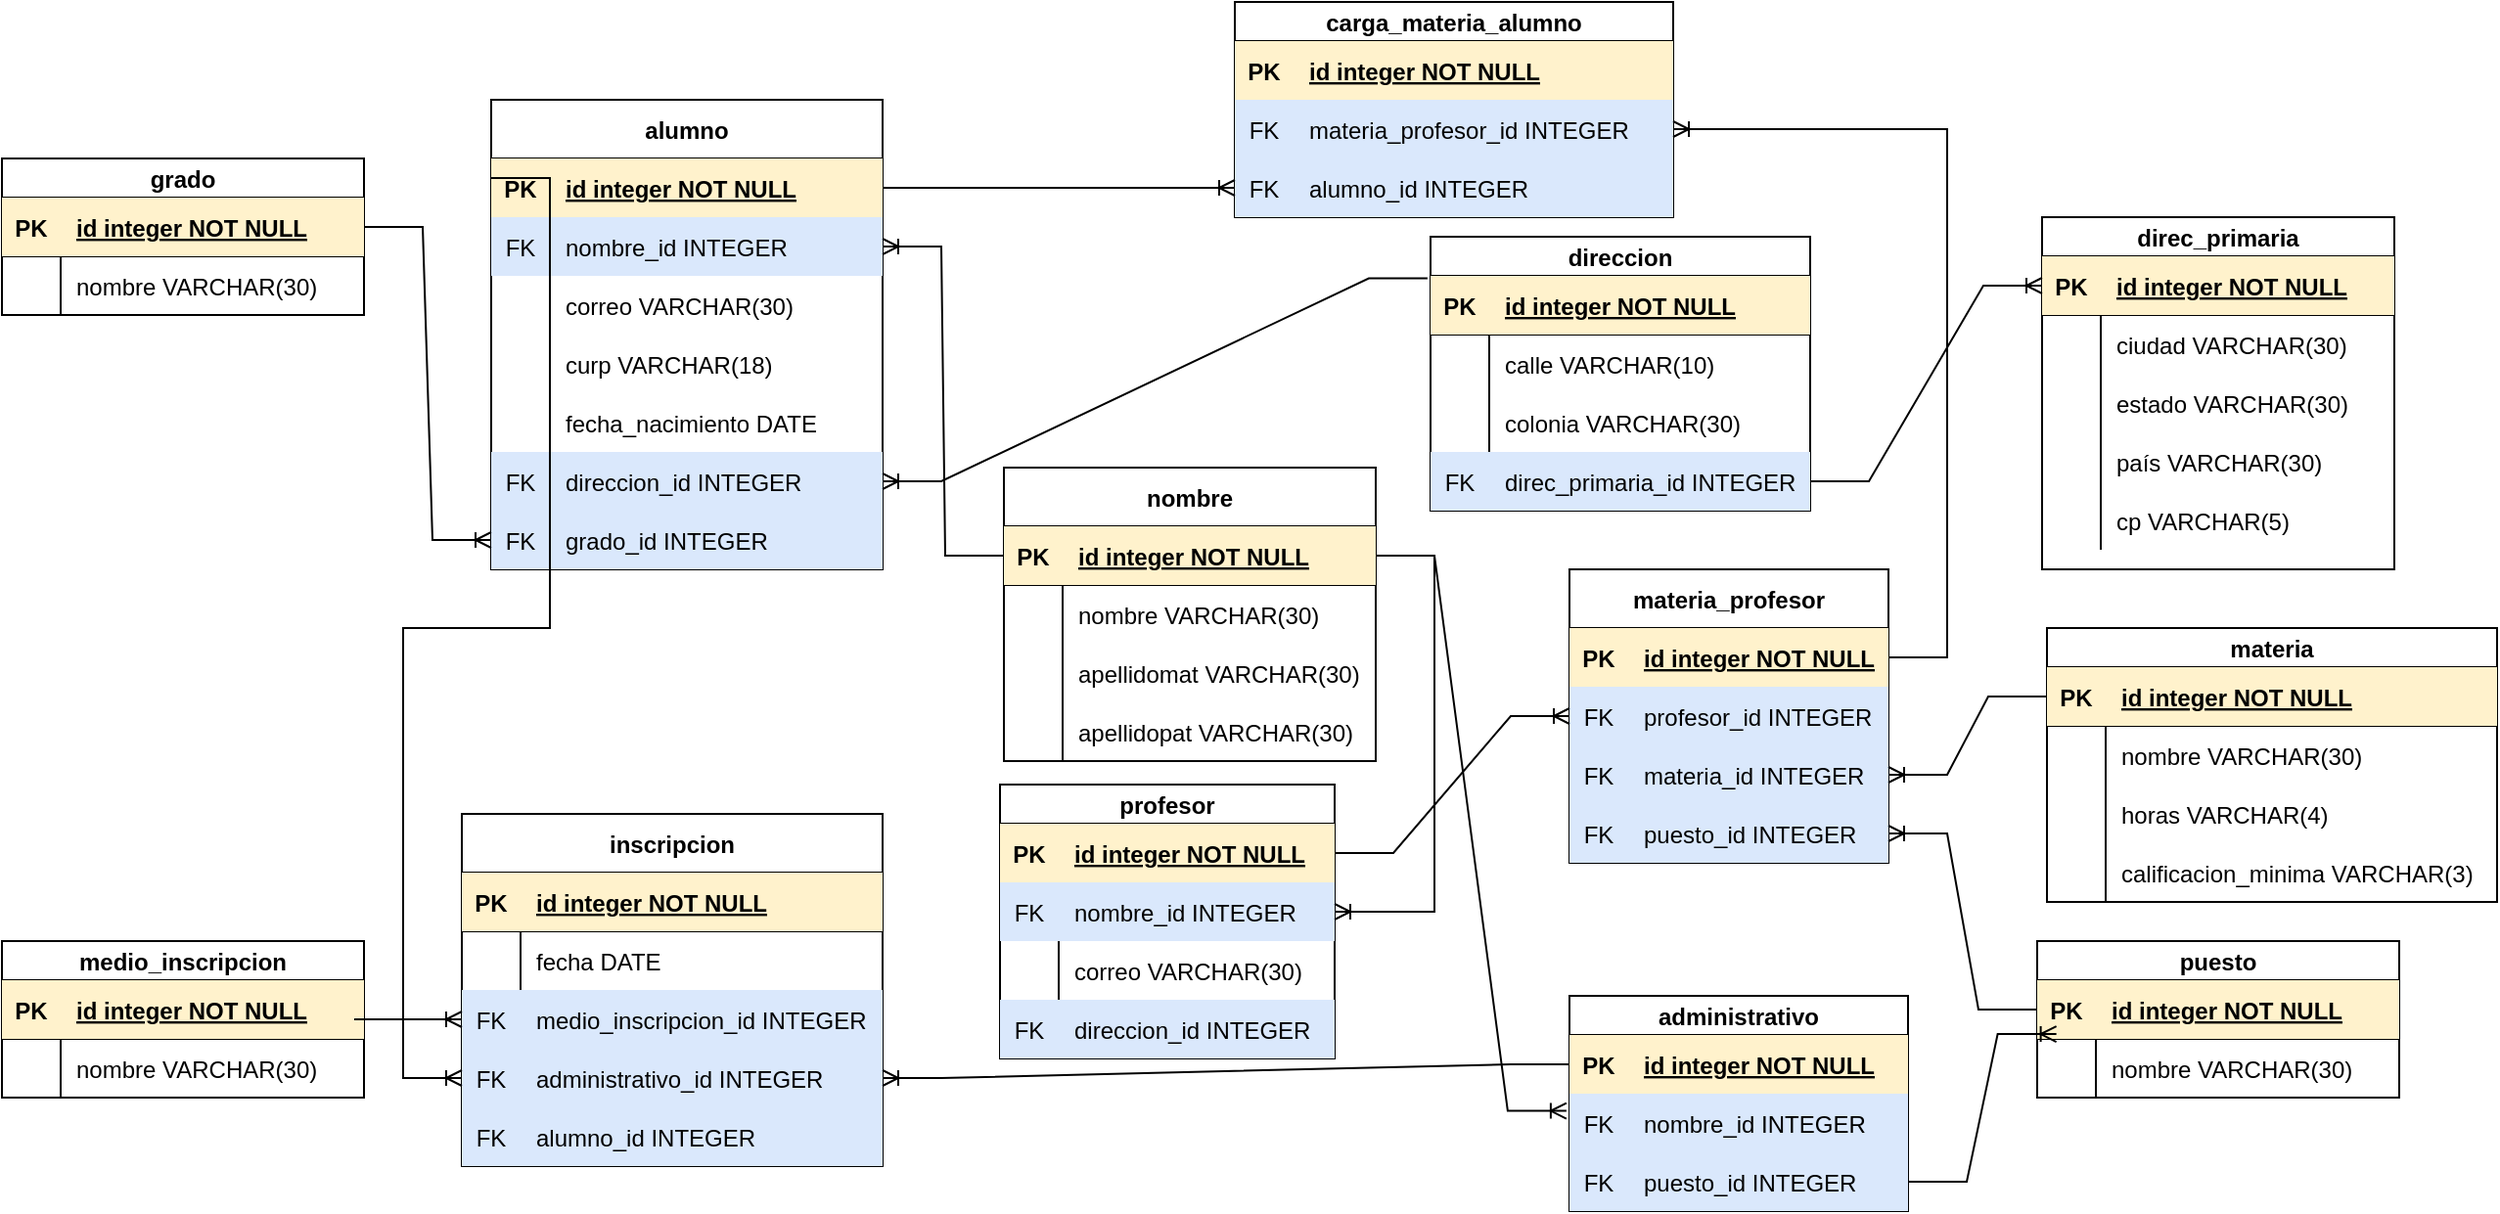 <mxfile version="17.1.2" type="github">
  <diagram id="BBbioHSn-K8wQlZzFQ5N" name="Page-1">
    <mxGraphModel dx="1210" dy="607" grid="1" gridSize="10" guides="1" tooltips="1" connect="1" arrows="1" fold="1" page="1" pageScale="1" pageWidth="827" pageHeight="1169" math="0" shadow="0">
      <root>
        <mxCell id="0" />
        <mxCell id="1" parent="0" />
        <mxCell id="ch9SoC5acvplEqB_t5z1-66" value="inscripcion" style="shape=table;startSize=30;container=1;collapsible=1;childLayout=tableLayout;fixedRows=1;rowLines=0;fontStyle=1;align=center;resizeLast=1;" parent="1" vertex="1">
          <mxGeometry x="295" y="425" width="215" height="180" as="geometry" />
        </mxCell>
        <mxCell id="ch9SoC5acvplEqB_t5z1-67" value="" style="shape=partialRectangle;collapsible=0;dropTarget=0;pointerEvents=0;fillColor=none;top=0;left=0;bottom=1;right=0;points=[[0,0.5],[1,0.5]];portConstraint=eastwest;" parent="ch9SoC5acvplEqB_t5z1-66" vertex="1">
          <mxGeometry y="30" width="215" height="30" as="geometry" />
        </mxCell>
        <mxCell id="ch9SoC5acvplEqB_t5z1-68" value="PK" style="shape=partialRectangle;connectable=0;fillColor=#fff2cc;top=0;left=0;bottom=0;right=0;fontStyle=1;overflow=hidden;strokeColor=#d6b656;" parent="ch9SoC5acvplEqB_t5z1-67" vertex="1">
          <mxGeometry width="30" height="30" as="geometry">
            <mxRectangle width="30" height="30" as="alternateBounds" />
          </mxGeometry>
        </mxCell>
        <mxCell id="ch9SoC5acvplEqB_t5z1-69" value="id integer NOT NULL" style="shape=partialRectangle;connectable=0;fillColor=#fff2cc;top=0;left=0;bottom=0;right=0;align=left;spacingLeft=6;fontStyle=5;overflow=hidden;strokeColor=#d6b656;" parent="ch9SoC5acvplEqB_t5z1-67" vertex="1">
          <mxGeometry x="30" width="185" height="30" as="geometry">
            <mxRectangle width="185" height="30" as="alternateBounds" />
          </mxGeometry>
        </mxCell>
        <mxCell id="ch9SoC5acvplEqB_t5z1-70" value="" style="shape=partialRectangle;collapsible=0;dropTarget=0;pointerEvents=0;fillColor=none;top=0;left=0;bottom=0;right=0;points=[[0,0.5],[1,0.5]];portConstraint=eastwest;" parent="ch9SoC5acvplEqB_t5z1-66" vertex="1">
          <mxGeometry y="60" width="215" height="30" as="geometry" />
        </mxCell>
        <mxCell id="ch9SoC5acvplEqB_t5z1-71" value="" style="shape=partialRectangle;connectable=0;fillColor=none;top=0;left=0;bottom=0;right=0;editable=1;overflow=hidden;" parent="ch9SoC5acvplEqB_t5z1-70" vertex="1">
          <mxGeometry width="30" height="30" as="geometry">
            <mxRectangle width="30" height="30" as="alternateBounds" />
          </mxGeometry>
        </mxCell>
        <mxCell id="ch9SoC5acvplEqB_t5z1-72" value="fecha DATE" style="shape=partialRectangle;connectable=0;fillColor=none;top=0;left=0;bottom=0;right=0;align=left;spacingLeft=6;overflow=hidden;" parent="ch9SoC5acvplEqB_t5z1-70" vertex="1">
          <mxGeometry x="30" width="185" height="30" as="geometry">
            <mxRectangle width="185" height="30" as="alternateBounds" />
          </mxGeometry>
        </mxCell>
        <mxCell id="ch9SoC5acvplEqB_t5z1-76" value="" style="shape=partialRectangle;collapsible=0;dropTarget=0;pointerEvents=0;fillColor=#dae8fc;top=0;left=0;bottom=0;right=0;points=[[0,0.5],[1,0.5]];portConstraint=eastwest;strokeColor=#6c8ebf;" parent="ch9SoC5acvplEqB_t5z1-66" vertex="1">
          <mxGeometry y="90" width="215" height="30" as="geometry" />
        </mxCell>
        <mxCell id="ch9SoC5acvplEqB_t5z1-77" value="FK" style="shape=partialRectangle;connectable=0;fillColor=none;top=0;left=0;bottom=0;right=0;editable=1;overflow=hidden;" parent="ch9SoC5acvplEqB_t5z1-76" vertex="1">
          <mxGeometry width="30" height="30" as="geometry">
            <mxRectangle width="30" height="30" as="alternateBounds" />
          </mxGeometry>
        </mxCell>
        <mxCell id="ch9SoC5acvplEqB_t5z1-78" value="medio_inscripcion_id INTEGER" style="shape=partialRectangle;connectable=0;fillColor=none;top=0;left=0;bottom=0;right=0;align=left;spacingLeft=6;overflow=hidden;" parent="ch9SoC5acvplEqB_t5z1-76" vertex="1">
          <mxGeometry x="30" width="185" height="30" as="geometry">
            <mxRectangle width="185" height="30" as="alternateBounds" />
          </mxGeometry>
        </mxCell>
        <mxCell id="22qh7baZ6_SIouk6l_Vn-114" value="" style="shape=partialRectangle;collapsible=0;dropTarget=0;pointerEvents=0;fillColor=#dae8fc;top=0;left=0;bottom=0;right=0;points=[[0,0.5],[1,0.5]];portConstraint=eastwest;strokeColor=#6c8ebf;" parent="ch9SoC5acvplEqB_t5z1-66" vertex="1">
          <mxGeometry y="120" width="215" height="30" as="geometry" />
        </mxCell>
        <mxCell id="22qh7baZ6_SIouk6l_Vn-115" value="FK" style="shape=partialRectangle;connectable=0;fillColor=none;top=0;left=0;bottom=0;right=0;editable=1;overflow=hidden;" parent="22qh7baZ6_SIouk6l_Vn-114" vertex="1">
          <mxGeometry width="30" height="30" as="geometry">
            <mxRectangle width="30" height="30" as="alternateBounds" />
          </mxGeometry>
        </mxCell>
        <mxCell id="22qh7baZ6_SIouk6l_Vn-116" value="administrativo_id INTEGER" style="shape=partialRectangle;connectable=0;fillColor=none;top=0;left=0;bottom=0;right=0;align=left;spacingLeft=6;overflow=hidden;" parent="22qh7baZ6_SIouk6l_Vn-114" vertex="1">
          <mxGeometry x="30" width="185" height="30" as="geometry">
            <mxRectangle width="185" height="30" as="alternateBounds" />
          </mxGeometry>
        </mxCell>
        <mxCell id="22qh7baZ6_SIouk6l_Vn-151" value="" style="shape=partialRectangle;collapsible=0;dropTarget=0;pointerEvents=0;fillColor=none;top=0;left=0;bottom=0;right=0;points=[[0,0.5],[1,0.5]];portConstraint=eastwest;" parent="ch9SoC5acvplEqB_t5z1-66" vertex="1">
          <mxGeometry y="150" width="215" height="30" as="geometry" />
        </mxCell>
        <mxCell id="22qh7baZ6_SIouk6l_Vn-152" value="FK" style="shape=partialRectangle;connectable=0;fillColor=#dae8fc;top=0;left=0;bottom=0;right=0;fontStyle=0;overflow=hidden;strokeColor=#6c8ebf;" parent="22qh7baZ6_SIouk6l_Vn-151" vertex="1">
          <mxGeometry width="30" height="30" as="geometry">
            <mxRectangle width="30" height="30" as="alternateBounds" />
          </mxGeometry>
        </mxCell>
        <mxCell id="22qh7baZ6_SIouk6l_Vn-153" value="alumno_id INTEGER" style="shape=partialRectangle;connectable=0;fillColor=#dae8fc;top=0;left=0;bottom=0;right=0;align=left;spacingLeft=6;fontStyle=0;overflow=hidden;strokeColor=#6c8ebf;" parent="22qh7baZ6_SIouk6l_Vn-151" vertex="1">
          <mxGeometry x="30" width="185" height="30" as="geometry">
            <mxRectangle width="185" height="30" as="alternateBounds" />
          </mxGeometry>
        </mxCell>
        <mxCell id="ch9SoC5acvplEqB_t5z1-95" value="alumno" style="shape=table;startSize=30;container=1;collapsible=1;childLayout=tableLayout;fixedRows=1;rowLines=0;fontStyle=1;align=center;resizeLast=1;" parent="1" vertex="1">
          <mxGeometry x="310" y="60" width="200" height="240" as="geometry" />
        </mxCell>
        <mxCell id="ch9SoC5acvplEqB_t5z1-96" value="" style="shape=partialRectangle;collapsible=0;dropTarget=0;pointerEvents=0;fillColor=none;top=0;left=0;bottom=1;right=0;points=[[0,0.5],[1,0.5]];portConstraint=eastwest;" parent="ch9SoC5acvplEqB_t5z1-95" vertex="1">
          <mxGeometry y="30" width="200" height="30" as="geometry" />
        </mxCell>
        <mxCell id="ch9SoC5acvplEqB_t5z1-97" value="PK" style="shape=partialRectangle;connectable=0;fillColor=#fff2cc;top=0;left=0;bottom=0;right=0;fontStyle=1;overflow=hidden;strokeColor=#d6b656;" parent="ch9SoC5acvplEqB_t5z1-96" vertex="1">
          <mxGeometry width="30" height="30" as="geometry">
            <mxRectangle width="30" height="30" as="alternateBounds" />
          </mxGeometry>
        </mxCell>
        <mxCell id="ch9SoC5acvplEqB_t5z1-98" value="id integer NOT NULL" style="shape=partialRectangle;connectable=0;fillColor=#fff2cc;top=0;left=0;bottom=0;right=0;align=left;spacingLeft=6;fontStyle=5;overflow=hidden;strokeColor=#d6b656;" parent="ch9SoC5acvplEqB_t5z1-96" vertex="1">
          <mxGeometry x="30" width="170" height="30" as="geometry">
            <mxRectangle width="170" height="30" as="alternateBounds" />
          </mxGeometry>
        </mxCell>
        <mxCell id="22qh7baZ6_SIouk6l_Vn-188" value="" style="shape=tableRow;horizontal=0;startSize=0;swimlaneHead=0;swimlaneBody=0;fillColor=#dae8fc;collapsible=0;dropTarget=0;points=[[0,0.5],[1,0.5]];portConstraint=eastwest;top=0;left=0;right=0;bottom=0;strokeColor=#6c8ebf;" parent="ch9SoC5acvplEqB_t5z1-95" vertex="1">
          <mxGeometry y="60" width="200" height="30" as="geometry" />
        </mxCell>
        <mxCell id="22qh7baZ6_SIouk6l_Vn-189" value="FK" style="shape=partialRectangle;connectable=0;fillColor=none;top=0;left=0;bottom=0;right=0;fontStyle=0;overflow=hidden;" parent="22qh7baZ6_SIouk6l_Vn-188" vertex="1">
          <mxGeometry width="30" height="30" as="geometry">
            <mxRectangle width="30" height="30" as="alternateBounds" />
          </mxGeometry>
        </mxCell>
        <mxCell id="22qh7baZ6_SIouk6l_Vn-190" value="nombre_id INTEGER" style="shape=partialRectangle;connectable=0;fillColor=none;top=0;left=0;bottom=0;right=0;align=left;spacingLeft=6;fontStyle=0;overflow=hidden;" parent="22qh7baZ6_SIouk6l_Vn-188" vertex="1">
          <mxGeometry x="30" width="170" height="30" as="geometry">
            <mxRectangle width="170" height="30" as="alternateBounds" />
          </mxGeometry>
        </mxCell>
        <mxCell id="ch9SoC5acvplEqB_t5z1-102" value="" style="shape=partialRectangle;collapsible=0;dropTarget=0;pointerEvents=0;fillColor=none;top=0;left=0;bottom=0;right=0;points=[[0,0.5],[1,0.5]];portConstraint=eastwest;" parent="ch9SoC5acvplEqB_t5z1-95" vertex="1">
          <mxGeometry y="90" width="200" height="30" as="geometry" />
        </mxCell>
        <mxCell id="ch9SoC5acvplEqB_t5z1-103" value="" style="shape=partialRectangle;connectable=0;fillColor=none;top=0;left=0;bottom=0;right=0;editable=1;overflow=hidden;" parent="ch9SoC5acvplEqB_t5z1-102" vertex="1">
          <mxGeometry width="30" height="30" as="geometry">
            <mxRectangle width="30" height="30" as="alternateBounds" />
          </mxGeometry>
        </mxCell>
        <mxCell id="ch9SoC5acvplEqB_t5z1-104" value="correo VARCHAR(30)" style="shape=partialRectangle;connectable=0;fillColor=none;top=0;left=0;bottom=0;right=0;align=left;spacingLeft=6;overflow=hidden;" parent="ch9SoC5acvplEqB_t5z1-102" vertex="1">
          <mxGeometry x="30" width="170" height="30" as="geometry">
            <mxRectangle width="170" height="30" as="alternateBounds" />
          </mxGeometry>
        </mxCell>
        <mxCell id="22qh7baZ6_SIouk6l_Vn-104" value="" style="shape=partialRectangle;collapsible=0;dropTarget=0;pointerEvents=0;fillColor=none;top=0;left=0;bottom=0;right=0;points=[[0,0.5],[1,0.5]];portConstraint=eastwest;" parent="ch9SoC5acvplEqB_t5z1-95" vertex="1">
          <mxGeometry y="120" width="200" height="30" as="geometry" />
        </mxCell>
        <mxCell id="22qh7baZ6_SIouk6l_Vn-105" value="" style="shape=partialRectangle;connectable=0;fillColor=none;top=0;left=0;bottom=0;right=0;editable=1;overflow=hidden;" parent="22qh7baZ6_SIouk6l_Vn-104" vertex="1">
          <mxGeometry width="30" height="30" as="geometry">
            <mxRectangle width="30" height="30" as="alternateBounds" />
          </mxGeometry>
        </mxCell>
        <mxCell id="22qh7baZ6_SIouk6l_Vn-106" value="curp VARCHAR(18)" style="shape=partialRectangle;connectable=0;fillColor=none;top=0;left=0;bottom=0;right=0;align=left;spacingLeft=6;overflow=hidden;" parent="22qh7baZ6_SIouk6l_Vn-104" vertex="1">
          <mxGeometry x="30" width="170" height="30" as="geometry">
            <mxRectangle width="170" height="30" as="alternateBounds" />
          </mxGeometry>
        </mxCell>
        <mxCell id="cM7b1nTisW-8dOXO1ejX-5" value="" style="shape=tableRow;horizontal=0;startSize=0;swimlaneHead=0;swimlaneBody=0;fillColor=none;collapsible=0;dropTarget=0;points=[[0,0.5],[1,0.5]];portConstraint=eastwest;top=0;left=0;right=0;bottom=0;" parent="ch9SoC5acvplEqB_t5z1-95" vertex="1">
          <mxGeometry y="150" width="200" height="30" as="geometry" />
        </mxCell>
        <mxCell id="cM7b1nTisW-8dOXO1ejX-6" value="" style="shape=partialRectangle;connectable=0;fillColor=none;top=0;left=0;bottom=0;right=0;editable=1;overflow=hidden;" parent="cM7b1nTisW-8dOXO1ejX-5" vertex="1">
          <mxGeometry width="30" height="30" as="geometry">
            <mxRectangle width="30" height="30" as="alternateBounds" />
          </mxGeometry>
        </mxCell>
        <mxCell id="cM7b1nTisW-8dOXO1ejX-7" value="fecha_nacimiento DATE" style="shape=partialRectangle;connectable=0;fillColor=none;top=0;left=0;bottom=0;right=0;align=left;spacingLeft=6;overflow=hidden;" parent="cM7b1nTisW-8dOXO1ejX-5" vertex="1">
          <mxGeometry x="30" width="170" height="30" as="geometry">
            <mxRectangle width="170" height="30" as="alternateBounds" />
          </mxGeometry>
        </mxCell>
        <mxCell id="p9rKBoHyw0qJGMiHa53p-1" value="" style="shape=tableRow;horizontal=0;startSize=0;swimlaneHead=0;swimlaneBody=0;fillColor=#dae8fc;collapsible=0;dropTarget=0;points=[[0,0.5],[1,0.5]];portConstraint=eastwest;top=0;left=0;right=0;bottom=0;strokeColor=#6c8ebf;" parent="ch9SoC5acvplEqB_t5z1-95" vertex="1">
          <mxGeometry y="180" width="200" height="30" as="geometry" />
        </mxCell>
        <mxCell id="p9rKBoHyw0qJGMiHa53p-2" value="FK" style="shape=partialRectangle;connectable=0;fillColor=none;top=0;left=0;bottom=0;right=0;fontStyle=0;overflow=hidden;" parent="p9rKBoHyw0qJGMiHa53p-1" vertex="1">
          <mxGeometry width="30" height="30" as="geometry">
            <mxRectangle width="30" height="30" as="alternateBounds" />
          </mxGeometry>
        </mxCell>
        <mxCell id="p9rKBoHyw0qJGMiHa53p-3" value="direccion_id INTEGER" style="shape=partialRectangle;connectable=0;fillColor=none;top=0;left=0;bottom=0;right=0;align=left;spacingLeft=6;fontStyle=0;overflow=hidden;" parent="p9rKBoHyw0qJGMiHa53p-1" vertex="1">
          <mxGeometry x="30" width="170" height="30" as="geometry">
            <mxRectangle width="170" height="30" as="alternateBounds" />
          </mxGeometry>
        </mxCell>
        <mxCell id="p9rKBoHyw0qJGMiHa53p-8" value="" style="shape=tableRow;horizontal=0;startSize=0;swimlaneHead=0;swimlaneBody=0;fillColor=#dae8fc;collapsible=0;dropTarget=0;points=[[0,0.5],[1,0.5]];portConstraint=eastwest;top=0;left=0;right=0;bottom=0;strokeColor=#6c8ebf;" parent="ch9SoC5acvplEqB_t5z1-95" vertex="1">
          <mxGeometry y="210" width="200" height="30" as="geometry" />
        </mxCell>
        <mxCell id="p9rKBoHyw0qJGMiHa53p-9" value="FK" style="shape=partialRectangle;connectable=0;fillColor=none;top=0;left=0;bottom=0;right=0;fontStyle=0;overflow=hidden;" parent="p9rKBoHyw0qJGMiHa53p-8" vertex="1">
          <mxGeometry width="30" height="30" as="geometry">
            <mxRectangle width="30" height="30" as="alternateBounds" />
          </mxGeometry>
        </mxCell>
        <mxCell id="p9rKBoHyw0qJGMiHa53p-10" value="grado_id INTEGER" style="shape=partialRectangle;connectable=0;fillColor=none;top=0;left=0;bottom=0;right=0;align=left;spacingLeft=6;fontStyle=0;overflow=hidden;" parent="p9rKBoHyw0qJGMiHa53p-8" vertex="1">
          <mxGeometry x="30" width="170" height="30" as="geometry">
            <mxRectangle width="170" height="30" as="alternateBounds" />
          </mxGeometry>
        </mxCell>
        <mxCell id="22qh7baZ6_SIouk6l_Vn-2" value="direccion" style="shape=table;startSize=20;container=1;collapsible=1;childLayout=tableLayout;fixedRows=1;rowLines=0;fontStyle=1;align=center;resizeLast=1;" parent="1" vertex="1">
          <mxGeometry x="790" y="130" width="194" height="140" as="geometry" />
        </mxCell>
        <mxCell id="22qh7baZ6_SIouk6l_Vn-3" value="" style="shape=partialRectangle;collapsible=0;dropTarget=0;pointerEvents=0;fillColor=none;top=0;left=0;bottom=1;right=0;points=[[0,0.5],[1,0.5]];portConstraint=eastwest;" parent="22qh7baZ6_SIouk6l_Vn-2" vertex="1">
          <mxGeometry y="20" width="194" height="30" as="geometry" />
        </mxCell>
        <mxCell id="22qh7baZ6_SIouk6l_Vn-4" value="PK" style="shape=partialRectangle;connectable=0;fillColor=#fff2cc;top=0;left=0;bottom=0;right=0;fontStyle=1;overflow=hidden;strokeColor=#d6b656;" parent="22qh7baZ6_SIouk6l_Vn-3" vertex="1">
          <mxGeometry width="30" height="30" as="geometry">
            <mxRectangle width="30" height="30" as="alternateBounds" />
          </mxGeometry>
        </mxCell>
        <mxCell id="22qh7baZ6_SIouk6l_Vn-5" value="id integer NOT NULL" style="shape=partialRectangle;connectable=0;fillColor=#fff2cc;top=0;left=0;bottom=0;right=0;align=left;spacingLeft=6;fontStyle=5;overflow=hidden;strokeColor=#d6b656;" parent="22qh7baZ6_SIouk6l_Vn-3" vertex="1">
          <mxGeometry x="30" width="164" height="30" as="geometry">
            <mxRectangle width="164" height="30" as="alternateBounds" />
          </mxGeometry>
        </mxCell>
        <mxCell id="22qh7baZ6_SIouk6l_Vn-6" value="" style="shape=partialRectangle;collapsible=0;dropTarget=0;pointerEvents=0;fillColor=none;top=0;left=0;bottom=0;right=0;points=[[0,0.5],[1,0.5]];portConstraint=eastwest;" parent="22qh7baZ6_SIouk6l_Vn-2" vertex="1">
          <mxGeometry y="50" width="194" height="30" as="geometry" />
        </mxCell>
        <mxCell id="22qh7baZ6_SIouk6l_Vn-7" value="" style="shape=partialRectangle;connectable=0;fillColor=none;top=0;left=0;bottom=0;right=0;editable=1;overflow=hidden;" parent="22qh7baZ6_SIouk6l_Vn-6" vertex="1">
          <mxGeometry width="30" height="30" as="geometry">
            <mxRectangle width="30" height="30" as="alternateBounds" />
          </mxGeometry>
        </mxCell>
        <mxCell id="22qh7baZ6_SIouk6l_Vn-8" value="calle VARCHAR(10)" style="shape=partialRectangle;connectable=0;fillColor=none;top=0;left=0;bottom=0;right=0;align=left;spacingLeft=6;overflow=hidden;" parent="22qh7baZ6_SIouk6l_Vn-6" vertex="1">
          <mxGeometry x="30" width="164" height="30" as="geometry">
            <mxRectangle width="164" height="30" as="alternateBounds" />
          </mxGeometry>
        </mxCell>
        <mxCell id="22qh7baZ6_SIouk6l_Vn-9" value="" style="shape=partialRectangle;collapsible=0;dropTarget=0;pointerEvents=0;fillColor=none;top=0;left=0;bottom=0;right=0;points=[[0,0.5],[1,0.5]];portConstraint=eastwest;" parent="22qh7baZ6_SIouk6l_Vn-2" vertex="1">
          <mxGeometry y="80" width="194" height="30" as="geometry" />
        </mxCell>
        <mxCell id="22qh7baZ6_SIouk6l_Vn-10" value="" style="shape=partialRectangle;connectable=0;fillColor=none;top=0;left=0;bottom=0;right=0;editable=1;overflow=hidden;" parent="22qh7baZ6_SIouk6l_Vn-9" vertex="1">
          <mxGeometry width="30" height="30" as="geometry">
            <mxRectangle width="30" height="30" as="alternateBounds" />
          </mxGeometry>
        </mxCell>
        <mxCell id="22qh7baZ6_SIouk6l_Vn-11" value="colonia VARCHAR(30)" style="shape=partialRectangle;connectable=0;fillColor=none;top=0;left=0;bottom=0;right=0;align=left;spacingLeft=6;overflow=hidden;" parent="22qh7baZ6_SIouk6l_Vn-9" vertex="1">
          <mxGeometry x="30" width="164" height="30" as="geometry">
            <mxRectangle width="164" height="30" as="alternateBounds" />
          </mxGeometry>
        </mxCell>
        <mxCell id="22qh7baZ6_SIouk6l_Vn-65" value="" style="shape=tableRow;horizontal=0;startSize=0;swimlaneHead=0;swimlaneBody=0;fillColor=#dae8fc;collapsible=0;dropTarget=0;points=[[0,0.5],[1,0.5]];portConstraint=eastwest;top=0;left=0;right=0;bottom=0;strokeColor=#6c8ebf;" parent="22qh7baZ6_SIouk6l_Vn-2" vertex="1">
          <mxGeometry y="110" width="194" height="30" as="geometry" />
        </mxCell>
        <mxCell id="22qh7baZ6_SIouk6l_Vn-66" value="FK" style="shape=partialRectangle;connectable=0;fillColor=none;top=0;left=0;bottom=0;right=0;fontStyle=0;overflow=hidden;" parent="22qh7baZ6_SIouk6l_Vn-65" vertex="1">
          <mxGeometry width="30" height="30" as="geometry">
            <mxRectangle width="30" height="30" as="alternateBounds" />
          </mxGeometry>
        </mxCell>
        <mxCell id="22qh7baZ6_SIouk6l_Vn-67" value="direc_primaria_id INTEGER" style="shape=partialRectangle;connectable=0;fillColor=none;top=0;left=0;bottom=0;right=0;align=left;spacingLeft=6;fontStyle=0;overflow=hidden;" parent="22qh7baZ6_SIouk6l_Vn-65" vertex="1">
          <mxGeometry x="30" width="164" height="30" as="geometry">
            <mxRectangle width="164" height="30" as="alternateBounds" />
          </mxGeometry>
        </mxCell>
        <mxCell id="22qh7baZ6_SIouk6l_Vn-26" value="direc_primaria" style="shape=table;startSize=20;container=1;collapsible=1;childLayout=tableLayout;fixedRows=1;rowLines=0;fontStyle=1;align=center;resizeLast=1;" parent="1" vertex="1">
          <mxGeometry x="1102.5" y="120" width="180" height="180" as="geometry" />
        </mxCell>
        <mxCell id="22qh7baZ6_SIouk6l_Vn-27" value="" style="shape=partialRectangle;collapsible=0;dropTarget=0;pointerEvents=0;fillColor=none;top=0;left=0;bottom=1;right=0;points=[[0,0.5],[1,0.5]];portConstraint=eastwest;" parent="22qh7baZ6_SIouk6l_Vn-26" vertex="1">
          <mxGeometry y="20" width="180" height="30" as="geometry" />
        </mxCell>
        <mxCell id="22qh7baZ6_SIouk6l_Vn-28" value="PK" style="shape=partialRectangle;connectable=0;fillColor=#fff2cc;top=0;left=0;bottom=0;right=0;fontStyle=1;overflow=hidden;strokeColor=#d6b656;" parent="22qh7baZ6_SIouk6l_Vn-27" vertex="1">
          <mxGeometry width="30" height="30" as="geometry">
            <mxRectangle width="30" height="30" as="alternateBounds" />
          </mxGeometry>
        </mxCell>
        <mxCell id="22qh7baZ6_SIouk6l_Vn-29" value="id integer NOT NULL" style="shape=partialRectangle;connectable=0;fillColor=#fff2cc;top=0;left=0;bottom=0;right=0;align=left;spacingLeft=6;fontStyle=5;overflow=hidden;strokeColor=#d6b656;" parent="22qh7baZ6_SIouk6l_Vn-27" vertex="1">
          <mxGeometry x="30" width="150" height="30" as="geometry">
            <mxRectangle width="150" height="30" as="alternateBounds" />
          </mxGeometry>
        </mxCell>
        <mxCell id="22qh7baZ6_SIouk6l_Vn-36" value="" style="shape=partialRectangle;collapsible=0;dropTarget=0;pointerEvents=0;fillColor=none;top=0;left=0;bottom=0;right=0;points=[[0,0.5],[1,0.5]];portConstraint=eastwest;" parent="22qh7baZ6_SIouk6l_Vn-26" vertex="1">
          <mxGeometry y="50" width="180" height="30" as="geometry" />
        </mxCell>
        <mxCell id="22qh7baZ6_SIouk6l_Vn-37" value="" style="shape=partialRectangle;connectable=0;fillColor=none;top=0;left=0;bottom=0;right=0;editable=1;overflow=hidden;" parent="22qh7baZ6_SIouk6l_Vn-36" vertex="1">
          <mxGeometry width="30" height="30" as="geometry">
            <mxRectangle width="30" height="30" as="alternateBounds" />
          </mxGeometry>
        </mxCell>
        <mxCell id="22qh7baZ6_SIouk6l_Vn-38" value="ciudad VARCHAR(30)" style="shape=partialRectangle;connectable=0;fillColor=none;top=0;left=0;bottom=0;right=0;align=left;spacingLeft=6;overflow=hidden;" parent="22qh7baZ6_SIouk6l_Vn-36" vertex="1">
          <mxGeometry x="30" width="150" height="30" as="geometry">
            <mxRectangle width="150" height="30" as="alternateBounds" />
          </mxGeometry>
        </mxCell>
        <mxCell id="22qh7baZ6_SIouk6l_Vn-39" value="" style="shape=partialRectangle;collapsible=0;dropTarget=0;pointerEvents=0;fillColor=none;top=0;left=0;bottom=0;right=0;points=[[0,0.5],[1,0.5]];portConstraint=eastwest;" parent="22qh7baZ6_SIouk6l_Vn-26" vertex="1">
          <mxGeometry y="80" width="180" height="30" as="geometry" />
        </mxCell>
        <mxCell id="22qh7baZ6_SIouk6l_Vn-40" value="" style="shape=partialRectangle;connectable=0;fillColor=none;top=0;left=0;bottom=0;right=0;editable=1;overflow=hidden;" parent="22qh7baZ6_SIouk6l_Vn-39" vertex="1">
          <mxGeometry width="30" height="30" as="geometry">
            <mxRectangle width="30" height="30" as="alternateBounds" />
          </mxGeometry>
        </mxCell>
        <mxCell id="22qh7baZ6_SIouk6l_Vn-41" value="estado VARCHAR(30)" style="shape=partialRectangle;connectable=0;fillColor=none;top=0;left=0;bottom=0;right=0;align=left;spacingLeft=6;overflow=hidden;" parent="22qh7baZ6_SIouk6l_Vn-39" vertex="1">
          <mxGeometry x="30" width="150" height="30" as="geometry">
            <mxRectangle width="150" height="30" as="alternateBounds" />
          </mxGeometry>
        </mxCell>
        <mxCell id="22qh7baZ6_SIouk6l_Vn-42" value="" style="shape=partialRectangle;collapsible=0;dropTarget=0;pointerEvents=0;fillColor=none;top=0;left=0;bottom=0;right=0;points=[[0,0.5],[1,0.5]];portConstraint=eastwest;" parent="22qh7baZ6_SIouk6l_Vn-26" vertex="1">
          <mxGeometry y="110" width="180" height="30" as="geometry" />
        </mxCell>
        <mxCell id="22qh7baZ6_SIouk6l_Vn-43" value="" style="shape=partialRectangle;connectable=0;fillColor=none;top=0;left=0;bottom=0;right=0;editable=1;overflow=hidden;" parent="22qh7baZ6_SIouk6l_Vn-42" vertex="1">
          <mxGeometry width="30" height="30" as="geometry">
            <mxRectangle width="30" height="30" as="alternateBounds" />
          </mxGeometry>
        </mxCell>
        <mxCell id="22qh7baZ6_SIouk6l_Vn-44" value="país VARCHAR(30)" style="shape=partialRectangle;connectable=0;fillColor=none;top=0;left=0;bottom=0;right=0;align=left;spacingLeft=6;overflow=hidden;" parent="22qh7baZ6_SIouk6l_Vn-42" vertex="1">
          <mxGeometry x="30" width="150" height="30" as="geometry">
            <mxRectangle width="150" height="30" as="alternateBounds" />
          </mxGeometry>
        </mxCell>
        <mxCell id="22qh7baZ6_SIouk6l_Vn-45" value="" style="shape=partialRectangle;collapsible=0;dropTarget=0;pointerEvents=0;fillColor=none;top=0;left=0;bottom=0;right=0;points=[[0,0.5],[1,0.5]];portConstraint=eastwest;" parent="22qh7baZ6_SIouk6l_Vn-26" vertex="1">
          <mxGeometry y="140" width="180" height="30" as="geometry" />
        </mxCell>
        <mxCell id="22qh7baZ6_SIouk6l_Vn-46" value="" style="shape=partialRectangle;connectable=0;fillColor=none;top=0;left=0;bottom=0;right=0;editable=1;overflow=hidden;" parent="22qh7baZ6_SIouk6l_Vn-45" vertex="1">
          <mxGeometry width="30" height="30" as="geometry">
            <mxRectangle width="30" height="30" as="alternateBounds" />
          </mxGeometry>
        </mxCell>
        <mxCell id="22qh7baZ6_SIouk6l_Vn-47" value="cp VARCHAR(5)" style="shape=partialRectangle;connectable=0;fillColor=none;top=0;left=0;bottom=0;right=0;align=left;spacingLeft=6;overflow=hidden;" parent="22qh7baZ6_SIouk6l_Vn-45" vertex="1">
          <mxGeometry x="30" width="150" height="30" as="geometry">
            <mxRectangle width="150" height="30" as="alternateBounds" />
          </mxGeometry>
        </mxCell>
        <mxCell id="22qh7baZ6_SIouk6l_Vn-69" value="nombre" style="shape=table;startSize=30;container=1;collapsible=1;childLayout=tableLayout;fixedRows=1;rowLines=0;fontStyle=1;align=center;resizeLast=1;" parent="1" vertex="1">
          <mxGeometry x="572" y="248" width="190" height="150" as="geometry" />
        </mxCell>
        <mxCell id="22qh7baZ6_SIouk6l_Vn-70" value="" style="shape=partialRectangle;collapsible=0;dropTarget=0;pointerEvents=0;fillColor=none;top=0;left=0;bottom=1;right=0;points=[[0,0.5],[1,0.5]];portConstraint=eastwest;" parent="22qh7baZ6_SIouk6l_Vn-69" vertex="1">
          <mxGeometry y="30" width="190" height="30" as="geometry" />
        </mxCell>
        <mxCell id="22qh7baZ6_SIouk6l_Vn-71" value="PK" style="shape=partialRectangle;connectable=0;fillColor=#fff2cc;top=0;left=0;bottom=0;right=0;fontStyle=1;overflow=hidden;strokeColor=#d6b656;" parent="22qh7baZ6_SIouk6l_Vn-70" vertex="1">
          <mxGeometry width="30" height="30" as="geometry">
            <mxRectangle width="30" height="30" as="alternateBounds" />
          </mxGeometry>
        </mxCell>
        <mxCell id="22qh7baZ6_SIouk6l_Vn-72" value="id integer NOT NULL" style="shape=partialRectangle;connectable=0;fillColor=#fff2cc;top=0;left=0;bottom=0;right=0;align=left;spacingLeft=6;fontStyle=5;overflow=hidden;strokeColor=#d6b656;" parent="22qh7baZ6_SIouk6l_Vn-70" vertex="1">
          <mxGeometry x="30" width="160" height="30" as="geometry">
            <mxRectangle width="160" height="30" as="alternateBounds" />
          </mxGeometry>
        </mxCell>
        <mxCell id="22qh7baZ6_SIouk6l_Vn-73" value="" style="shape=partialRectangle;collapsible=0;dropTarget=0;pointerEvents=0;fillColor=none;top=0;left=0;bottom=0;right=0;points=[[0,0.5],[1,0.5]];portConstraint=eastwest;" parent="22qh7baZ6_SIouk6l_Vn-69" vertex="1">
          <mxGeometry y="60" width="190" height="30" as="geometry" />
        </mxCell>
        <mxCell id="22qh7baZ6_SIouk6l_Vn-74" value="" style="shape=partialRectangle;connectable=0;fillColor=none;top=0;left=0;bottom=0;right=0;editable=1;overflow=hidden;" parent="22qh7baZ6_SIouk6l_Vn-73" vertex="1">
          <mxGeometry width="30" height="30" as="geometry">
            <mxRectangle width="30" height="30" as="alternateBounds" />
          </mxGeometry>
        </mxCell>
        <mxCell id="22qh7baZ6_SIouk6l_Vn-75" value="nombre VARCHAR(30)" style="shape=partialRectangle;connectable=0;fillColor=none;top=0;left=0;bottom=0;right=0;align=left;spacingLeft=6;overflow=hidden;" parent="22qh7baZ6_SIouk6l_Vn-73" vertex="1">
          <mxGeometry x="30" width="160" height="30" as="geometry">
            <mxRectangle width="160" height="30" as="alternateBounds" />
          </mxGeometry>
        </mxCell>
        <mxCell id="22qh7baZ6_SIouk6l_Vn-76" value="" style="shape=partialRectangle;collapsible=0;dropTarget=0;pointerEvents=0;fillColor=none;top=0;left=0;bottom=0;right=0;points=[[0,0.5],[1,0.5]];portConstraint=eastwest;" parent="22qh7baZ6_SIouk6l_Vn-69" vertex="1">
          <mxGeometry y="90" width="190" height="30" as="geometry" />
        </mxCell>
        <mxCell id="22qh7baZ6_SIouk6l_Vn-77" value="" style="shape=partialRectangle;connectable=0;fillColor=none;top=0;left=0;bottom=0;right=0;editable=1;overflow=hidden;" parent="22qh7baZ6_SIouk6l_Vn-76" vertex="1">
          <mxGeometry width="30" height="30" as="geometry">
            <mxRectangle width="30" height="30" as="alternateBounds" />
          </mxGeometry>
        </mxCell>
        <mxCell id="22qh7baZ6_SIouk6l_Vn-78" value="apellidomat VARCHAR(30)" style="shape=partialRectangle;connectable=0;fillColor=none;top=0;left=0;bottom=0;right=0;align=left;spacingLeft=6;overflow=hidden;" parent="22qh7baZ6_SIouk6l_Vn-76" vertex="1">
          <mxGeometry x="30" width="160" height="30" as="geometry">
            <mxRectangle width="160" height="30" as="alternateBounds" />
          </mxGeometry>
        </mxCell>
        <mxCell id="22qh7baZ6_SIouk6l_Vn-79" value="" style="shape=partialRectangle;collapsible=0;dropTarget=0;pointerEvents=0;fillColor=none;top=0;left=0;bottom=0;right=0;points=[[0,0.5],[1,0.5]];portConstraint=eastwest;" parent="22qh7baZ6_SIouk6l_Vn-69" vertex="1">
          <mxGeometry y="120" width="190" height="30" as="geometry" />
        </mxCell>
        <mxCell id="22qh7baZ6_SIouk6l_Vn-80" value="" style="shape=partialRectangle;connectable=0;fillColor=none;top=0;left=0;bottom=0;right=0;editable=1;overflow=hidden;" parent="22qh7baZ6_SIouk6l_Vn-79" vertex="1">
          <mxGeometry width="30" height="30" as="geometry">
            <mxRectangle width="30" height="30" as="alternateBounds" />
          </mxGeometry>
        </mxCell>
        <mxCell id="22qh7baZ6_SIouk6l_Vn-81" value="apellidopat VARCHAR(30)" style="shape=partialRectangle;connectable=0;fillColor=none;top=0;left=0;bottom=0;right=0;align=left;spacingLeft=6;overflow=hidden;" parent="22qh7baZ6_SIouk6l_Vn-79" vertex="1">
          <mxGeometry x="30" width="160" height="30" as="geometry">
            <mxRectangle width="160" height="30" as="alternateBounds" />
          </mxGeometry>
        </mxCell>
        <mxCell id="22qh7baZ6_SIouk6l_Vn-160" value="profesor" style="shape=table;startSize=20;container=1;collapsible=1;childLayout=tableLayout;fixedRows=1;rowLines=0;fontStyle=1;align=center;resizeLast=1;" parent="1" vertex="1">
          <mxGeometry x="570" y="410" width="171" height="140" as="geometry" />
        </mxCell>
        <mxCell id="22qh7baZ6_SIouk6l_Vn-161" value="" style="shape=partialRectangle;collapsible=0;dropTarget=0;pointerEvents=0;fillColor=none;top=0;left=0;bottom=1;right=0;points=[[0,0.5],[1,0.5]];portConstraint=eastwest;" parent="22qh7baZ6_SIouk6l_Vn-160" vertex="1">
          <mxGeometry y="20" width="171" height="30" as="geometry" />
        </mxCell>
        <mxCell id="22qh7baZ6_SIouk6l_Vn-162" value="PK" style="shape=partialRectangle;connectable=0;fillColor=#fff2cc;top=0;left=0;bottom=0;right=0;fontStyle=1;overflow=hidden;strokeColor=#d6b656;" parent="22qh7baZ6_SIouk6l_Vn-161" vertex="1">
          <mxGeometry width="30" height="30" as="geometry">
            <mxRectangle width="30" height="30" as="alternateBounds" />
          </mxGeometry>
        </mxCell>
        <mxCell id="22qh7baZ6_SIouk6l_Vn-163" value="id integer NOT NULL" style="shape=partialRectangle;connectable=0;fillColor=#fff2cc;top=0;left=0;bottom=0;right=0;align=left;spacingLeft=6;fontStyle=5;overflow=hidden;strokeColor=#d6b656;" parent="22qh7baZ6_SIouk6l_Vn-161" vertex="1">
          <mxGeometry x="30" width="141" height="30" as="geometry">
            <mxRectangle width="141" height="30" as="alternateBounds" />
          </mxGeometry>
        </mxCell>
        <mxCell id="22qh7baZ6_SIouk6l_Vn-164" value="" style="shape=partialRectangle;collapsible=0;dropTarget=0;pointerEvents=0;fillColor=#dae8fc;top=0;left=0;bottom=0;right=0;points=[[0,0.5],[1,0.5]];portConstraint=eastwest;strokeColor=#6c8ebf;" parent="22qh7baZ6_SIouk6l_Vn-160" vertex="1">
          <mxGeometry y="50" width="171" height="30" as="geometry" />
        </mxCell>
        <mxCell id="22qh7baZ6_SIouk6l_Vn-165" value="FK" style="shape=partialRectangle;connectable=0;fillColor=none;top=0;left=0;bottom=0;right=0;editable=1;overflow=hidden;" parent="22qh7baZ6_SIouk6l_Vn-164" vertex="1">
          <mxGeometry width="30" height="30" as="geometry">
            <mxRectangle width="30" height="30" as="alternateBounds" />
          </mxGeometry>
        </mxCell>
        <mxCell id="22qh7baZ6_SIouk6l_Vn-166" value="nombre_id INTEGER" style="shape=partialRectangle;connectable=0;fillColor=none;top=0;left=0;bottom=0;right=0;align=left;spacingLeft=6;overflow=hidden;" parent="22qh7baZ6_SIouk6l_Vn-164" vertex="1">
          <mxGeometry x="30" width="141" height="30" as="geometry">
            <mxRectangle width="141" height="30" as="alternateBounds" />
          </mxGeometry>
        </mxCell>
        <mxCell id="22qh7baZ6_SIouk6l_Vn-167" value="" style="shape=partialRectangle;collapsible=0;dropTarget=0;pointerEvents=0;fillColor=none;top=0;left=0;bottom=0;right=0;points=[[0,0.5],[1,0.5]];portConstraint=eastwest;" parent="22qh7baZ6_SIouk6l_Vn-160" vertex="1">
          <mxGeometry y="80" width="171" height="30" as="geometry" />
        </mxCell>
        <mxCell id="22qh7baZ6_SIouk6l_Vn-168" value="" style="shape=partialRectangle;connectable=0;fillColor=none;top=0;left=0;bottom=0;right=0;editable=1;overflow=hidden;" parent="22qh7baZ6_SIouk6l_Vn-167" vertex="1">
          <mxGeometry width="30" height="30" as="geometry">
            <mxRectangle width="30" height="30" as="alternateBounds" />
          </mxGeometry>
        </mxCell>
        <mxCell id="22qh7baZ6_SIouk6l_Vn-169" value="correo VARCHAR(30)" style="shape=partialRectangle;connectable=0;fillColor=none;top=0;left=0;bottom=0;right=0;align=left;spacingLeft=6;overflow=hidden;" parent="22qh7baZ6_SIouk6l_Vn-167" vertex="1">
          <mxGeometry x="30" width="141" height="30" as="geometry">
            <mxRectangle width="141" height="30" as="alternateBounds" />
          </mxGeometry>
        </mxCell>
        <mxCell id="22qh7baZ6_SIouk6l_Vn-170" value="" style="shape=tableRow;horizontal=0;startSize=0;swimlaneHead=0;swimlaneBody=0;fillColor=#dae8fc;collapsible=0;dropTarget=0;points=[[0,0.5],[1,0.5]];portConstraint=eastwest;top=0;left=0;right=0;bottom=0;strokeColor=#6c8ebf;" parent="22qh7baZ6_SIouk6l_Vn-160" vertex="1">
          <mxGeometry y="110" width="171" height="30" as="geometry" />
        </mxCell>
        <mxCell id="22qh7baZ6_SIouk6l_Vn-171" value="FK" style="shape=partialRectangle;connectable=0;fillColor=none;top=0;left=0;bottom=0;right=0;fontStyle=0;overflow=hidden;" parent="22qh7baZ6_SIouk6l_Vn-170" vertex="1">
          <mxGeometry width="30" height="30" as="geometry">
            <mxRectangle width="30" height="30" as="alternateBounds" />
          </mxGeometry>
        </mxCell>
        <mxCell id="22qh7baZ6_SIouk6l_Vn-172" value="direccion_id INTEGER" style="shape=partialRectangle;connectable=0;fillColor=none;top=0;left=0;bottom=0;right=0;align=left;spacingLeft=6;fontStyle=0;overflow=hidden;" parent="22qh7baZ6_SIouk6l_Vn-170" vertex="1">
          <mxGeometry x="30" width="141" height="30" as="geometry">
            <mxRectangle width="141" height="30" as="alternateBounds" />
          </mxGeometry>
        </mxCell>
        <mxCell id="22qh7baZ6_SIouk6l_Vn-203" value="medio_inscripcion" style="shape=table;startSize=20;container=1;collapsible=1;childLayout=tableLayout;fixedRows=1;rowLines=0;fontStyle=1;align=center;resizeLast=1;" parent="1" vertex="1">
          <mxGeometry x="60" y="490" width="185" height="80" as="geometry" />
        </mxCell>
        <mxCell id="22qh7baZ6_SIouk6l_Vn-204" value="" style="shape=partialRectangle;collapsible=0;dropTarget=0;pointerEvents=0;fillColor=none;top=0;left=0;bottom=1;right=0;points=[[0,0.5],[1,0.5]];portConstraint=eastwest;" parent="22qh7baZ6_SIouk6l_Vn-203" vertex="1">
          <mxGeometry y="20" width="185" height="30" as="geometry" />
        </mxCell>
        <mxCell id="22qh7baZ6_SIouk6l_Vn-205" value="PK" style="shape=partialRectangle;connectable=0;fillColor=#fff2cc;top=0;left=0;bottom=0;right=0;fontStyle=1;overflow=hidden;strokeColor=#d6b656;" parent="22qh7baZ6_SIouk6l_Vn-204" vertex="1">
          <mxGeometry width="30" height="30" as="geometry">
            <mxRectangle width="30" height="30" as="alternateBounds" />
          </mxGeometry>
        </mxCell>
        <mxCell id="22qh7baZ6_SIouk6l_Vn-206" value="id integer NOT NULL" style="shape=partialRectangle;connectable=0;fillColor=#fff2cc;top=0;left=0;bottom=0;right=0;align=left;spacingLeft=6;fontStyle=5;overflow=hidden;strokeColor=#d6b656;" parent="22qh7baZ6_SIouk6l_Vn-204" vertex="1">
          <mxGeometry x="30" width="155" height="30" as="geometry">
            <mxRectangle width="155" height="30" as="alternateBounds" />
          </mxGeometry>
        </mxCell>
        <mxCell id="22qh7baZ6_SIouk6l_Vn-210" value="" style="shape=partialRectangle;collapsible=0;dropTarget=0;pointerEvents=0;fillColor=none;top=0;left=0;bottom=0;right=0;points=[[0,0.5],[1,0.5]];portConstraint=eastwest;" parent="22qh7baZ6_SIouk6l_Vn-203" vertex="1">
          <mxGeometry y="50" width="185" height="30" as="geometry" />
        </mxCell>
        <mxCell id="22qh7baZ6_SIouk6l_Vn-211" value="" style="shape=partialRectangle;connectable=0;fillColor=none;top=0;left=0;bottom=0;right=0;editable=1;overflow=hidden;" parent="22qh7baZ6_SIouk6l_Vn-210" vertex="1">
          <mxGeometry width="30" height="30" as="geometry">
            <mxRectangle width="30" height="30" as="alternateBounds" />
          </mxGeometry>
        </mxCell>
        <mxCell id="22qh7baZ6_SIouk6l_Vn-212" value="nombre VARCHAR(30)" style="shape=partialRectangle;connectable=0;fillColor=none;top=0;left=0;bottom=0;right=0;align=left;spacingLeft=6;overflow=hidden;" parent="22qh7baZ6_SIouk6l_Vn-210" vertex="1">
          <mxGeometry x="30" width="155" height="30" as="geometry">
            <mxRectangle width="155" height="30" as="alternateBounds" />
          </mxGeometry>
        </mxCell>
        <mxCell id="frO-hl1G2TQUOR2sK7rd-1" value="grado" style="shape=table;startSize=20;container=1;collapsible=1;childLayout=tableLayout;fixedRows=1;rowLines=0;fontStyle=1;align=center;resizeLast=1;" parent="1" vertex="1">
          <mxGeometry x="60" y="90" width="185" height="80" as="geometry" />
        </mxCell>
        <mxCell id="frO-hl1G2TQUOR2sK7rd-2" value="" style="shape=partialRectangle;collapsible=0;dropTarget=0;pointerEvents=0;fillColor=none;top=0;left=0;bottom=1;right=0;points=[[0,0.5],[1,0.5]];portConstraint=eastwest;" parent="frO-hl1G2TQUOR2sK7rd-1" vertex="1">
          <mxGeometry y="20" width="185" height="30" as="geometry" />
        </mxCell>
        <mxCell id="frO-hl1G2TQUOR2sK7rd-3" value="PK" style="shape=partialRectangle;connectable=0;fillColor=#fff2cc;top=0;left=0;bottom=0;right=0;fontStyle=1;overflow=hidden;strokeColor=#d6b656;" parent="frO-hl1G2TQUOR2sK7rd-2" vertex="1">
          <mxGeometry width="30" height="30" as="geometry">
            <mxRectangle width="30" height="30" as="alternateBounds" />
          </mxGeometry>
        </mxCell>
        <mxCell id="frO-hl1G2TQUOR2sK7rd-4" value="id integer NOT NULL" style="shape=partialRectangle;connectable=0;fillColor=#fff2cc;top=0;left=0;bottom=0;right=0;align=left;spacingLeft=6;fontStyle=5;overflow=hidden;strokeColor=#d6b656;" parent="frO-hl1G2TQUOR2sK7rd-2" vertex="1">
          <mxGeometry x="30" width="155" height="30" as="geometry">
            <mxRectangle width="155" height="30" as="alternateBounds" />
          </mxGeometry>
        </mxCell>
        <mxCell id="frO-hl1G2TQUOR2sK7rd-5" value="" style="shape=partialRectangle;collapsible=0;dropTarget=0;pointerEvents=0;fillColor=none;top=0;left=0;bottom=0;right=0;points=[[0,0.5],[1,0.5]];portConstraint=eastwest;" parent="frO-hl1G2TQUOR2sK7rd-1" vertex="1">
          <mxGeometry y="50" width="185" height="30" as="geometry" />
        </mxCell>
        <mxCell id="frO-hl1G2TQUOR2sK7rd-6" value="" style="shape=partialRectangle;connectable=0;fillColor=none;top=0;left=0;bottom=0;right=0;editable=1;overflow=hidden;" parent="frO-hl1G2TQUOR2sK7rd-5" vertex="1">
          <mxGeometry width="30" height="30" as="geometry">
            <mxRectangle width="30" height="30" as="alternateBounds" />
          </mxGeometry>
        </mxCell>
        <mxCell id="frO-hl1G2TQUOR2sK7rd-7" value="nombre VARCHAR(30)" style="shape=partialRectangle;connectable=0;fillColor=none;top=0;left=0;bottom=0;right=0;align=left;spacingLeft=6;overflow=hidden;" parent="frO-hl1G2TQUOR2sK7rd-5" vertex="1">
          <mxGeometry x="30" width="155" height="30" as="geometry">
            <mxRectangle width="155" height="30" as="alternateBounds" />
          </mxGeometry>
        </mxCell>
        <mxCell id="p9rKBoHyw0qJGMiHa53p-25" value="puesto" style="shape=table;startSize=20;container=1;collapsible=1;childLayout=tableLayout;fixedRows=1;rowLines=0;fontStyle=1;align=center;resizeLast=1;" parent="1" vertex="1">
          <mxGeometry x="1100" y="490" width="185" height="80" as="geometry" />
        </mxCell>
        <mxCell id="p9rKBoHyw0qJGMiHa53p-26" value="" style="shape=partialRectangle;collapsible=0;dropTarget=0;pointerEvents=0;fillColor=none;top=0;left=0;bottom=1;right=0;points=[[0,0.5],[1,0.5]];portConstraint=eastwest;" parent="p9rKBoHyw0qJGMiHa53p-25" vertex="1">
          <mxGeometry y="20" width="185" height="30" as="geometry" />
        </mxCell>
        <mxCell id="p9rKBoHyw0qJGMiHa53p-27" value="PK" style="shape=partialRectangle;connectable=0;fillColor=#fff2cc;top=0;left=0;bottom=0;right=0;fontStyle=1;overflow=hidden;strokeColor=#d6b656;" parent="p9rKBoHyw0qJGMiHa53p-26" vertex="1">
          <mxGeometry width="30" height="30" as="geometry">
            <mxRectangle width="30" height="30" as="alternateBounds" />
          </mxGeometry>
        </mxCell>
        <mxCell id="p9rKBoHyw0qJGMiHa53p-28" value="id integer NOT NULL" style="shape=partialRectangle;connectable=0;fillColor=#fff2cc;top=0;left=0;bottom=0;right=0;align=left;spacingLeft=6;fontStyle=5;overflow=hidden;strokeColor=#d6b656;" parent="p9rKBoHyw0qJGMiHa53p-26" vertex="1">
          <mxGeometry x="30" width="155" height="30" as="geometry">
            <mxRectangle width="155" height="30" as="alternateBounds" />
          </mxGeometry>
        </mxCell>
        <mxCell id="p9rKBoHyw0qJGMiHa53p-29" value="" style="shape=partialRectangle;collapsible=0;dropTarget=0;pointerEvents=0;fillColor=none;top=0;left=0;bottom=0;right=0;points=[[0,0.5],[1,0.5]];portConstraint=eastwest;" parent="p9rKBoHyw0qJGMiHa53p-25" vertex="1">
          <mxGeometry y="50" width="185" height="30" as="geometry" />
        </mxCell>
        <mxCell id="p9rKBoHyw0qJGMiHa53p-30" value="" style="shape=partialRectangle;connectable=0;fillColor=none;top=0;left=0;bottom=0;right=0;editable=1;overflow=hidden;" parent="p9rKBoHyw0qJGMiHa53p-29" vertex="1">
          <mxGeometry width="30" height="30" as="geometry">
            <mxRectangle width="30" height="30" as="alternateBounds" />
          </mxGeometry>
        </mxCell>
        <mxCell id="p9rKBoHyw0qJGMiHa53p-31" value="nombre VARCHAR(30)" style="shape=partialRectangle;connectable=0;fillColor=none;top=0;left=0;bottom=0;right=0;align=left;spacingLeft=6;overflow=hidden;" parent="p9rKBoHyw0qJGMiHa53p-29" vertex="1">
          <mxGeometry x="30" width="155" height="30" as="geometry">
            <mxRectangle width="155" height="30" as="alternateBounds" />
          </mxGeometry>
        </mxCell>
        <mxCell id="cM7b1nTisW-8dOXO1ejX-9" value="administrativo" style="shape=table;startSize=20;container=1;collapsible=1;childLayout=tableLayout;fixedRows=1;rowLines=0;fontStyle=1;align=center;resizeLast=1;" parent="1" vertex="1">
          <mxGeometry x="861" y="518" width="173" height="110" as="geometry" />
        </mxCell>
        <mxCell id="cM7b1nTisW-8dOXO1ejX-10" value="" style="shape=partialRectangle;collapsible=0;dropTarget=0;pointerEvents=0;fillColor=none;top=0;left=0;bottom=1;right=0;points=[[0,0.5],[1,0.5]];portConstraint=eastwest;" parent="cM7b1nTisW-8dOXO1ejX-9" vertex="1">
          <mxGeometry y="20" width="173" height="30" as="geometry" />
        </mxCell>
        <mxCell id="cM7b1nTisW-8dOXO1ejX-11" value="PK" style="shape=partialRectangle;connectable=0;fillColor=#fff2cc;top=0;left=0;bottom=0;right=0;fontStyle=1;overflow=hidden;strokeColor=#d6b656;" parent="cM7b1nTisW-8dOXO1ejX-10" vertex="1">
          <mxGeometry width="30" height="30" as="geometry">
            <mxRectangle width="30" height="30" as="alternateBounds" />
          </mxGeometry>
        </mxCell>
        <mxCell id="cM7b1nTisW-8dOXO1ejX-12" value="id integer NOT NULL" style="shape=partialRectangle;connectable=0;fillColor=#fff2cc;top=0;left=0;bottom=0;right=0;align=left;spacingLeft=6;fontStyle=5;overflow=hidden;strokeColor=#d6b656;" parent="cM7b1nTisW-8dOXO1ejX-10" vertex="1">
          <mxGeometry x="30" width="143" height="30" as="geometry">
            <mxRectangle width="143" height="30" as="alternateBounds" />
          </mxGeometry>
        </mxCell>
        <mxCell id="cM7b1nTisW-8dOXO1ejX-13" value="" style="shape=partialRectangle;collapsible=0;dropTarget=0;pointerEvents=0;fillColor=#dae8fc;top=0;left=0;bottom=0;right=0;points=[[0,0.5],[1,0.5]];portConstraint=eastwest;strokeColor=#6c8ebf;" parent="cM7b1nTisW-8dOXO1ejX-9" vertex="1">
          <mxGeometry y="50" width="173" height="30" as="geometry" />
        </mxCell>
        <mxCell id="cM7b1nTisW-8dOXO1ejX-14" value="FK" style="shape=partialRectangle;connectable=0;fillColor=none;top=0;left=0;bottom=0;right=0;editable=1;overflow=hidden;" parent="cM7b1nTisW-8dOXO1ejX-13" vertex="1">
          <mxGeometry width="30" height="30" as="geometry">
            <mxRectangle width="30" height="30" as="alternateBounds" />
          </mxGeometry>
        </mxCell>
        <mxCell id="cM7b1nTisW-8dOXO1ejX-15" value="nombre_id INTEGER" style="shape=partialRectangle;connectable=0;fillColor=none;top=0;left=0;bottom=0;right=0;align=left;spacingLeft=6;overflow=hidden;" parent="cM7b1nTisW-8dOXO1ejX-13" vertex="1">
          <mxGeometry x="30" width="143" height="30" as="geometry">
            <mxRectangle width="143" height="30" as="alternateBounds" />
          </mxGeometry>
        </mxCell>
        <mxCell id="cM7b1nTisW-8dOXO1ejX-19" value="" style="shape=tableRow;horizontal=0;startSize=0;swimlaneHead=0;swimlaneBody=0;fillColor=#dae8fc;collapsible=0;dropTarget=0;points=[[0,0.5],[1,0.5]];portConstraint=eastwest;top=0;left=0;right=0;bottom=0;strokeColor=#6c8ebf;" parent="cM7b1nTisW-8dOXO1ejX-9" vertex="1">
          <mxGeometry y="80" width="173" height="30" as="geometry" />
        </mxCell>
        <mxCell id="cM7b1nTisW-8dOXO1ejX-20" value="FK" style="shape=partialRectangle;connectable=0;fillColor=none;top=0;left=0;bottom=0;right=0;fontStyle=0;overflow=hidden;" parent="cM7b1nTisW-8dOXO1ejX-19" vertex="1">
          <mxGeometry width="30" height="30" as="geometry">
            <mxRectangle width="30" height="30" as="alternateBounds" />
          </mxGeometry>
        </mxCell>
        <mxCell id="cM7b1nTisW-8dOXO1ejX-21" value="puesto_id INTEGER" style="shape=partialRectangle;connectable=0;fillColor=none;top=0;left=0;bottom=0;right=0;align=left;spacingLeft=6;fontStyle=0;overflow=hidden;" parent="cM7b1nTisW-8dOXO1ejX-19" vertex="1">
          <mxGeometry x="30" width="143" height="30" as="geometry">
            <mxRectangle width="143" height="30" as="alternateBounds" />
          </mxGeometry>
        </mxCell>
        <mxCell id="cM7b1nTisW-8dOXO1ejX-22" value="carga_materia_alumno" style="shape=table;startSize=20;container=1;collapsible=1;childLayout=tableLayout;fixedRows=1;rowLines=0;fontStyle=1;align=center;resizeLast=1;" parent="1" vertex="1">
          <mxGeometry x="690" y="10" width="224" height="110" as="geometry" />
        </mxCell>
        <mxCell id="cM7b1nTisW-8dOXO1ejX-23" value="" style="shape=partialRectangle;collapsible=0;dropTarget=0;pointerEvents=0;fillColor=none;top=0;left=0;bottom=1;right=0;points=[[0,0.5],[1,0.5]];portConstraint=eastwest;" parent="cM7b1nTisW-8dOXO1ejX-22" vertex="1">
          <mxGeometry y="20" width="224" height="30" as="geometry" />
        </mxCell>
        <mxCell id="cM7b1nTisW-8dOXO1ejX-24" value="PK" style="shape=partialRectangle;connectable=0;fillColor=#fff2cc;top=0;left=0;bottom=0;right=0;fontStyle=1;overflow=hidden;strokeColor=#d6b656;" parent="cM7b1nTisW-8dOXO1ejX-23" vertex="1">
          <mxGeometry width="30" height="30" as="geometry">
            <mxRectangle width="30" height="30" as="alternateBounds" />
          </mxGeometry>
        </mxCell>
        <mxCell id="cM7b1nTisW-8dOXO1ejX-25" value="id integer NOT NULL" style="shape=partialRectangle;connectable=0;fillColor=#fff2cc;top=0;left=0;bottom=0;right=0;align=left;spacingLeft=6;fontStyle=5;overflow=hidden;strokeColor=#d6b656;" parent="cM7b1nTisW-8dOXO1ejX-23" vertex="1">
          <mxGeometry x="30" width="194" height="30" as="geometry">
            <mxRectangle width="194" height="30" as="alternateBounds" />
          </mxGeometry>
        </mxCell>
        <mxCell id="cM7b1nTisW-8dOXO1ejX-26" value="" style="shape=partialRectangle;collapsible=0;dropTarget=0;pointerEvents=0;fillColor=#dae8fc;top=0;left=0;bottom=0;right=0;points=[[0,0.5],[1,0.5]];portConstraint=eastwest;strokeColor=#6c8ebf;" parent="cM7b1nTisW-8dOXO1ejX-22" vertex="1">
          <mxGeometry y="50" width="224" height="30" as="geometry" />
        </mxCell>
        <mxCell id="cM7b1nTisW-8dOXO1ejX-27" value="FK" style="shape=partialRectangle;connectable=0;fillColor=none;top=0;left=0;bottom=0;right=0;editable=1;overflow=hidden;" parent="cM7b1nTisW-8dOXO1ejX-26" vertex="1">
          <mxGeometry width="30" height="30" as="geometry">
            <mxRectangle width="30" height="30" as="alternateBounds" />
          </mxGeometry>
        </mxCell>
        <mxCell id="cM7b1nTisW-8dOXO1ejX-28" value="materia_profesor_id INTEGER" style="shape=partialRectangle;connectable=0;fillColor=none;top=0;left=0;bottom=0;right=0;align=left;spacingLeft=6;overflow=hidden;" parent="cM7b1nTisW-8dOXO1ejX-26" vertex="1">
          <mxGeometry x="30" width="194" height="30" as="geometry">
            <mxRectangle width="194" height="30" as="alternateBounds" />
          </mxGeometry>
        </mxCell>
        <mxCell id="cM7b1nTisW-8dOXO1ejX-29" value="" style="shape=tableRow;horizontal=0;startSize=0;swimlaneHead=0;swimlaneBody=0;fillColor=#dae8fc;collapsible=0;dropTarget=0;points=[[0,0.5],[1,0.5]];portConstraint=eastwest;top=0;left=0;right=0;bottom=0;strokeColor=#6c8ebf;" parent="cM7b1nTisW-8dOXO1ejX-22" vertex="1">
          <mxGeometry y="80" width="224" height="30" as="geometry" />
        </mxCell>
        <mxCell id="cM7b1nTisW-8dOXO1ejX-30" value="FK" style="shape=partialRectangle;connectable=0;fillColor=none;top=0;left=0;bottom=0;right=0;fontStyle=0;overflow=hidden;" parent="cM7b1nTisW-8dOXO1ejX-29" vertex="1">
          <mxGeometry width="30" height="30" as="geometry">
            <mxRectangle width="30" height="30" as="alternateBounds" />
          </mxGeometry>
        </mxCell>
        <mxCell id="cM7b1nTisW-8dOXO1ejX-31" value="alumno_id INTEGER" style="shape=partialRectangle;connectable=0;fillColor=none;top=0;left=0;bottom=0;right=0;align=left;spacingLeft=6;fontStyle=0;overflow=hidden;" parent="cM7b1nTisW-8dOXO1ejX-29" vertex="1">
          <mxGeometry x="30" width="194" height="30" as="geometry">
            <mxRectangle width="194" height="30" as="alternateBounds" />
          </mxGeometry>
        </mxCell>
        <mxCell id="cM7b1nTisW-8dOXO1ejX-33" value="materia_profesor" style="shape=table;startSize=30;container=1;collapsible=1;childLayout=tableLayout;fixedRows=1;rowLines=0;fontStyle=1;align=center;resizeLast=1;" parent="1" vertex="1">
          <mxGeometry x="861" y="300" width="163" height="150" as="geometry" />
        </mxCell>
        <mxCell id="cM7b1nTisW-8dOXO1ejX-34" value="" style="shape=partialRectangle;collapsible=0;dropTarget=0;pointerEvents=0;fillColor=none;top=0;left=0;bottom=1;right=0;points=[[0,0.5],[1,0.5]];portConstraint=eastwest;" parent="cM7b1nTisW-8dOXO1ejX-33" vertex="1">
          <mxGeometry y="30" width="163" height="30" as="geometry" />
        </mxCell>
        <mxCell id="cM7b1nTisW-8dOXO1ejX-35" value="PK" style="shape=partialRectangle;connectable=0;fillColor=#fff2cc;top=0;left=0;bottom=0;right=0;fontStyle=1;overflow=hidden;strokeColor=#d6b656;" parent="cM7b1nTisW-8dOXO1ejX-34" vertex="1">
          <mxGeometry width="30" height="30" as="geometry">
            <mxRectangle width="30" height="30" as="alternateBounds" />
          </mxGeometry>
        </mxCell>
        <mxCell id="cM7b1nTisW-8dOXO1ejX-36" value="id integer NOT NULL" style="shape=partialRectangle;connectable=0;fillColor=#fff2cc;top=0;left=0;bottom=0;right=0;align=left;spacingLeft=6;fontStyle=5;overflow=hidden;strokeColor=#d6b656;" parent="cM7b1nTisW-8dOXO1ejX-34" vertex="1">
          <mxGeometry x="30" width="133" height="30" as="geometry">
            <mxRectangle width="133" height="30" as="alternateBounds" />
          </mxGeometry>
        </mxCell>
        <mxCell id="cM7b1nTisW-8dOXO1ejX-40" value="" style="shape=partialRectangle;collapsible=0;dropTarget=0;pointerEvents=0;fillColor=#dae8fc;top=0;left=0;bottom=0;right=0;points=[[0,0.5],[1,0.5]];portConstraint=eastwest;strokeColor=#6c8ebf;" parent="cM7b1nTisW-8dOXO1ejX-33" vertex="1">
          <mxGeometry y="60" width="163" height="30" as="geometry" />
        </mxCell>
        <mxCell id="cM7b1nTisW-8dOXO1ejX-41" value="FK" style="shape=partialRectangle;connectable=0;fillColor=none;top=0;left=0;bottom=0;right=0;editable=1;overflow=hidden;" parent="cM7b1nTisW-8dOXO1ejX-40" vertex="1">
          <mxGeometry width="30" height="30" as="geometry">
            <mxRectangle width="30" height="30" as="alternateBounds" />
          </mxGeometry>
        </mxCell>
        <mxCell id="cM7b1nTisW-8dOXO1ejX-42" value="profesor_id INTEGER" style="shape=partialRectangle;connectable=0;fillColor=none;top=0;left=0;bottom=0;right=0;align=left;spacingLeft=6;overflow=hidden;" parent="cM7b1nTisW-8dOXO1ejX-40" vertex="1">
          <mxGeometry x="30" width="133" height="30" as="geometry">
            <mxRectangle width="133" height="30" as="alternateBounds" />
          </mxGeometry>
        </mxCell>
        <mxCell id="cM7b1nTisW-8dOXO1ejX-43" value="" style="shape=partialRectangle;collapsible=0;dropTarget=0;pointerEvents=0;fillColor=#dae8fc;top=0;left=0;bottom=0;right=0;points=[[0,0.5],[1,0.5]];portConstraint=eastwest;strokeColor=#6c8ebf;" parent="cM7b1nTisW-8dOXO1ejX-33" vertex="1">
          <mxGeometry y="90" width="163" height="30" as="geometry" />
        </mxCell>
        <mxCell id="cM7b1nTisW-8dOXO1ejX-44" value="FK" style="shape=partialRectangle;connectable=0;fillColor=none;top=0;left=0;bottom=0;right=0;editable=1;overflow=hidden;" parent="cM7b1nTisW-8dOXO1ejX-43" vertex="1">
          <mxGeometry width="30" height="30" as="geometry">
            <mxRectangle width="30" height="30" as="alternateBounds" />
          </mxGeometry>
        </mxCell>
        <mxCell id="cM7b1nTisW-8dOXO1ejX-45" value="materia_id INTEGER" style="shape=partialRectangle;connectable=0;fillColor=none;top=0;left=0;bottom=0;right=0;align=left;spacingLeft=6;overflow=hidden;" parent="cM7b1nTisW-8dOXO1ejX-43" vertex="1">
          <mxGeometry x="30" width="133" height="30" as="geometry">
            <mxRectangle width="133" height="30" as="alternateBounds" />
          </mxGeometry>
        </mxCell>
        <mxCell id="cM7b1nTisW-8dOXO1ejX-46" value="" style="shape=partialRectangle;collapsible=0;dropTarget=0;pointerEvents=0;fillColor=none;top=0;left=0;bottom=0;right=0;points=[[0,0.5],[1,0.5]];portConstraint=eastwest;" parent="cM7b1nTisW-8dOXO1ejX-33" vertex="1">
          <mxGeometry y="120" width="163" height="30" as="geometry" />
        </mxCell>
        <mxCell id="cM7b1nTisW-8dOXO1ejX-47" value="FK" style="shape=partialRectangle;connectable=0;fillColor=#dae8fc;top=0;left=0;bottom=0;right=0;fontStyle=0;overflow=hidden;strokeColor=#6c8ebf;" parent="cM7b1nTisW-8dOXO1ejX-46" vertex="1">
          <mxGeometry width="30" height="30" as="geometry">
            <mxRectangle width="30" height="30" as="alternateBounds" />
          </mxGeometry>
        </mxCell>
        <mxCell id="cM7b1nTisW-8dOXO1ejX-48" value="puesto_id INTEGER" style="shape=partialRectangle;connectable=0;fillColor=#dae8fc;top=0;left=0;bottom=0;right=0;align=left;spacingLeft=6;fontStyle=0;overflow=hidden;strokeColor=#6c8ebf;" parent="cM7b1nTisW-8dOXO1ejX-46" vertex="1">
          <mxGeometry x="30" width="133" height="30" as="geometry">
            <mxRectangle width="133" height="30" as="alternateBounds" />
          </mxGeometry>
        </mxCell>
        <mxCell id="cM7b1nTisW-8dOXO1ejX-49" value="materia" style="shape=table;startSize=20;container=1;collapsible=1;childLayout=tableLayout;fixedRows=1;rowLines=0;fontStyle=1;align=center;resizeLast=1;" parent="1" vertex="1">
          <mxGeometry x="1105" y="330" width="230" height="140" as="geometry" />
        </mxCell>
        <mxCell id="cM7b1nTisW-8dOXO1ejX-50" value="" style="shape=partialRectangle;collapsible=0;dropTarget=0;pointerEvents=0;fillColor=none;top=0;left=0;bottom=1;right=0;points=[[0,0.5],[1,0.5]];portConstraint=eastwest;" parent="cM7b1nTisW-8dOXO1ejX-49" vertex="1">
          <mxGeometry y="20" width="230" height="30" as="geometry" />
        </mxCell>
        <mxCell id="cM7b1nTisW-8dOXO1ejX-51" value="PK" style="shape=partialRectangle;connectable=0;fillColor=#fff2cc;top=0;left=0;bottom=0;right=0;fontStyle=1;overflow=hidden;strokeColor=#d6b656;" parent="cM7b1nTisW-8dOXO1ejX-50" vertex="1">
          <mxGeometry width="30" height="30" as="geometry">
            <mxRectangle width="30" height="30" as="alternateBounds" />
          </mxGeometry>
        </mxCell>
        <mxCell id="cM7b1nTisW-8dOXO1ejX-52" value="id integer NOT NULL" style="shape=partialRectangle;connectable=0;fillColor=#fff2cc;top=0;left=0;bottom=0;right=0;align=left;spacingLeft=6;fontStyle=5;overflow=hidden;strokeColor=#d6b656;" parent="cM7b1nTisW-8dOXO1ejX-50" vertex="1">
          <mxGeometry x="30" width="200" height="30" as="geometry">
            <mxRectangle width="200" height="30" as="alternateBounds" />
          </mxGeometry>
        </mxCell>
        <mxCell id="cM7b1nTisW-8dOXO1ejX-53" value="" style="shape=partialRectangle;collapsible=0;dropTarget=0;pointerEvents=0;fillColor=none;top=0;left=0;bottom=0;right=0;points=[[0,0.5],[1,0.5]];portConstraint=eastwest;" parent="cM7b1nTisW-8dOXO1ejX-49" vertex="1">
          <mxGeometry y="50" width="230" height="30" as="geometry" />
        </mxCell>
        <mxCell id="cM7b1nTisW-8dOXO1ejX-54" value="" style="shape=partialRectangle;connectable=0;fillColor=none;top=0;left=0;bottom=0;right=0;editable=1;overflow=hidden;" parent="cM7b1nTisW-8dOXO1ejX-53" vertex="1">
          <mxGeometry width="30" height="30" as="geometry">
            <mxRectangle width="30" height="30" as="alternateBounds" />
          </mxGeometry>
        </mxCell>
        <mxCell id="cM7b1nTisW-8dOXO1ejX-55" value="nombre VARCHAR(30)" style="shape=partialRectangle;connectable=0;fillColor=none;top=0;left=0;bottom=0;right=0;align=left;spacingLeft=6;overflow=hidden;" parent="cM7b1nTisW-8dOXO1ejX-53" vertex="1">
          <mxGeometry x="30" width="200" height="30" as="geometry">
            <mxRectangle width="200" height="30" as="alternateBounds" />
          </mxGeometry>
        </mxCell>
        <mxCell id="cM7b1nTisW-8dOXO1ejX-70" value="" style="shape=tableRow;horizontal=0;startSize=0;swimlaneHead=0;swimlaneBody=0;fillColor=none;collapsible=0;dropTarget=0;points=[[0,0.5],[1,0.5]];portConstraint=eastwest;top=0;left=0;right=0;bottom=0;" parent="cM7b1nTisW-8dOXO1ejX-49" vertex="1">
          <mxGeometry y="80" width="230" height="30" as="geometry" />
        </mxCell>
        <mxCell id="cM7b1nTisW-8dOXO1ejX-71" value="" style="shape=partialRectangle;connectable=0;fillColor=none;top=0;left=0;bottom=0;right=0;editable=1;overflow=hidden;" parent="cM7b1nTisW-8dOXO1ejX-70" vertex="1">
          <mxGeometry width="30" height="30" as="geometry">
            <mxRectangle width="30" height="30" as="alternateBounds" />
          </mxGeometry>
        </mxCell>
        <mxCell id="cM7b1nTisW-8dOXO1ejX-72" value="horas VARCHAR(4)" style="shape=partialRectangle;connectable=0;fillColor=none;top=0;left=0;bottom=0;right=0;align=left;spacingLeft=6;overflow=hidden;" parent="cM7b1nTisW-8dOXO1ejX-70" vertex="1">
          <mxGeometry x="30" width="200" height="30" as="geometry">
            <mxRectangle width="200" height="30" as="alternateBounds" />
          </mxGeometry>
        </mxCell>
        <mxCell id="cM7b1nTisW-8dOXO1ejX-56" value="" style="shape=partialRectangle;collapsible=0;dropTarget=0;pointerEvents=0;fillColor=none;top=0;left=0;bottom=0;right=0;points=[[0,0.5],[1,0.5]];portConstraint=eastwest;" parent="cM7b1nTisW-8dOXO1ejX-49" vertex="1">
          <mxGeometry y="110" width="230" height="30" as="geometry" />
        </mxCell>
        <mxCell id="cM7b1nTisW-8dOXO1ejX-57" value="" style="shape=partialRectangle;connectable=0;fillColor=none;top=0;left=0;bottom=0;right=0;editable=1;overflow=hidden;" parent="cM7b1nTisW-8dOXO1ejX-56" vertex="1">
          <mxGeometry width="30" height="30" as="geometry">
            <mxRectangle width="30" height="30" as="alternateBounds" />
          </mxGeometry>
        </mxCell>
        <mxCell id="cM7b1nTisW-8dOXO1ejX-58" value="calificacion_minima VARCHAR(3)" style="shape=partialRectangle;connectable=0;fillColor=none;top=0;left=0;bottom=0;right=0;align=left;spacingLeft=6;overflow=hidden;" parent="cM7b1nTisW-8dOXO1ejX-56" vertex="1">
          <mxGeometry x="30" width="200" height="30" as="geometry">
            <mxRectangle width="200" height="30" as="alternateBounds" />
          </mxGeometry>
        </mxCell>
        <mxCell id="cM7b1nTisW-8dOXO1ejX-80" value="" style="edgeStyle=entityRelationEdgeStyle;fontSize=12;html=1;endArrow=ERoneToMany;rounded=0;exitX=1;exitY=0.5;exitDx=0;exitDy=0;" parent="1" source="frO-hl1G2TQUOR2sK7rd-2" target="p9rKBoHyw0qJGMiHa53p-8" edge="1">
          <mxGeometry width="100" height="100" relative="1" as="geometry">
            <mxPoint x="240" y="190" as="sourcePoint" />
            <mxPoint x="340" y="90" as="targetPoint" />
          </mxGeometry>
        </mxCell>
        <mxCell id="cM7b1nTisW-8dOXO1ejX-82" value="" style="edgeStyle=entityRelationEdgeStyle;fontSize=12;html=1;endArrow=ERoneToMany;rounded=0;exitX=0;exitY=0.5;exitDx=0;exitDy=0;" parent="1" source="22qh7baZ6_SIouk6l_Vn-70" target="22qh7baZ6_SIouk6l_Vn-188" edge="1">
          <mxGeometry width="100" height="100" relative="1" as="geometry">
            <mxPoint x="570" y="190" as="sourcePoint" />
            <mxPoint x="670" y="90" as="targetPoint" />
          </mxGeometry>
        </mxCell>
        <mxCell id="cM7b1nTisW-8dOXO1ejX-83" value="" style="edgeStyle=entityRelationEdgeStyle;fontSize=12;html=1;endArrow=ERoneToMany;rounded=0;exitX=-0.008;exitY=0.042;exitDx=0;exitDy=0;exitPerimeter=0;" parent="1" source="22qh7baZ6_SIouk6l_Vn-3" target="p9rKBoHyw0qJGMiHa53p-1" edge="1">
          <mxGeometry width="100" height="100" relative="1" as="geometry">
            <mxPoint x="560" y="370" as="sourcePoint" />
            <mxPoint x="660" y="270" as="targetPoint" />
          </mxGeometry>
        </mxCell>
        <mxCell id="cM7b1nTisW-8dOXO1ejX-84" value="" style="edgeStyle=entityRelationEdgeStyle;fontSize=12;html=1;endArrow=ERoneToMany;rounded=0;exitX=1;exitY=0.5;exitDx=0;exitDy=0;entryX=0;entryY=0.5;entryDx=0;entryDy=0;" parent="1" source="22qh7baZ6_SIouk6l_Vn-65" target="22qh7baZ6_SIouk6l_Vn-27" edge="1">
          <mxGeometry width="100" height="100" relative="1" as="geometry">
            <mxPoint x="715" y="340" as="sourcePoint" />
            <mxPoint x="815" y="240" as="targetPoint" />
          </mxGeometry>
        </mxCell>
        <mxCell id="cM7b1nTisW-8dOXO1ejX-88" value="" style="edgeStyle=entityRelationEdgeStyle;fontSize=12;html=1;endArrow=ERoneToMany;rounded=0;" parent="1" source="22qh7baZ6_SIouk6l_Vn-70" target="22qh7baZ6_SIouk6l_Vn-164" edge="1">
          <mxGeometry width="100" height="100" relative="1" as="geometry">
            <mxPoint x="560" y="200" as="sourcePoint" />
            <mxPoint x="660" y="100" as="targetPoint" />
          </mxGeometry>
        </mxCell>
        <mxCell id="cM7b1nTisW-8dOXO1ejX-110" value="" style="edgeStyle=entityRelationEdgeStyle;fontSize=12;html=1;endArrow=ERoneToMany;rounded=0;entryX=0;entryY=0.5;entryDx=0;entryDy=0;exitX=1;exitY=0.5;exitDx=0;exitDy=0;" parent="1" source="22qh7baZ6_SIouk6l_Vn-161" target="cM7b1nTisW-8dOXO1ejX-40" edge="1">
          <mxGeometry width="100" height="100" relative="1" as="geometry">
            <mxPoint x="730" y="530" as="sourcePoint" />
            <mxPoint x="830" y="430" as="targetPoint" />
          </mxGeometry>
        </mxCell>
        <mxCell id="cM7b1nTisW-8dOXO1ejX-111" value="" style="edgeStyle=entityRelationEdgeStyle;fontSize=12;html=1;endArrow=ERoneToMany;rounded=0;exitX=0;exitY=0.5;exitDx=0;exitDy=0;entryX=1;entryY=0.5;entryDx=0;entryDy=0;" parent="1" source="cM7b1nTisW-8dOXO1ejX-50" target="cM7b1nTisW-8dOXO1ejX-43" edge="1">
          <mxGeometry width="100" height="100" relative="1" as="geometry">
            <mxPoint x="1030" y="530" as="sourcePoint" />
            <mxPoint x="1130" y="430" as="targetPoint" />
          </mxGeometry>
        </mxCell>
        <mxCell id="cM7b1nTisW-8dOXO1ejX-115" value="" style="edgeStyle=entityRelationEdgeStyle;fontSize=12;html=1;endArrow=ERoneToMany;rounded=0;exitX=1;exitY=0.5;exitDx=0;exitDy=0;entryX=0.053;entryY=-0.083;entryDx=0;entryDy=0;entryPerimeter=0;" parent="1" source="cM7b1nTisW-8dOXO1ejX-19" target="p9rKBoHyw0qJGMiHa53p-29" edge="1">
          <mxGeometry width="100" height="100" relative="1" as="geometry">
            <mxPoint x="840" y="720" as="sourcePoint" />
            <mxPoint x="940" y="620" as="targetPoint" />
          </mxGeometry>
        </mxCell>
        <mxCell id="cM7b1nTisW-8dOXO1ejX-123" value="" style="edgeStyle=entityRelationEdgeStyle;fontSize=12;html=1;endArrow=ERoneToMany;rounded=0;entryX=0;entryY=0.5;entryDx=0;entryDy=0;exitX=1;exitY=0.5;exitDx=0;exitDy=0;" parent="1" source="ch9SoC5acvplEqB_t5z1-96" target="cM7b1nTisW-8dOXO1ejX-29" edge="1">
          <mxGeometry width="100" height="100" relative="1" as="geometry">
            <mxPoint x="840" y="30" as="sourcePoint" />
            <mxPoint x="390" y="100" as="targetPoint" />
          </mxGeometry>
        </mxCell>
        <mxCell id="cM7b1nTisW-8dOXO1ejX-125" value="" style="edgeStyle=entityRelationEdgeStyle;fontSize=12;html=1;endArrow=ERoneToMany;rounded=0;" parent="1" source="cM7b1nTisW-8dOXO1ejX-34" target="cM7b1nTisW-8dOXO1ejX-26" edge="1">
          <mxGeometry width="100" height="100" relative="1" as="geometry">
            <mxPoint x="820" y="510" as="sourcePoint" />
            <mxPoint x="920" y="410" as="targetPoint" />
          </mxGeometry>
        </mxCell>
        <mxCell id="cM7b1nTisW-8dOXO1ejX-126" value="" style="edgeStyle=entityRelationEdgeStyle;fontSize=12;html=1;endArrow=ERoneToMany;rounded=0;entryX=-0.009;entryY=0.292;entryDx=0;entryDy=0;entryPerimeter=0;exitX=1;exitY=0.5;exitDx=0;exitDy=0;" parent="1" source="22qh7baZ6_SIouk6l_Vn-70" target="cM7b1nTisW-8dOXO1ejX-13" edge="1">
          <mxGeometry width="100" height="100" relative="1" as="geometry">
            <mxPoint x="460" y="490" as="sourcePoint" />
            <mxPoint x="560" y="390" as="targetPoint" />
          </mxGeometry>
        </mxCell>
        <mxCell id="cM7b1nTisW-8dOXO1ejX-130" value="" style="edgeStyle=entityRelationEdgeStyle;fontSize=12;html=1;endArrow=ERoneToMany;rounded=0;entryX=0;entryY=0.5;entryDx=0;entryDy=0;" parent="1" target="ch9SoC5acvplEqB_t5z1-76" edge="1">
          <mxGeometry width="100" height="100" relative="1" as="geometry">
            <mxPoint x="240" y="530" as="sourcePoint" />
            <mxPoint x="210" y="420" as="targetPoint" />
          </mxGeometry>
        </mxCell>
        <mxCell id="cM7b1nTisW-8dOXO1ejX-132" value="" style="edgeStyle=entityRelationEdgeStyle;fontSize=12;html=1;endArrow=ERoneToMany;rounded=0;entryX=1;entryY=0.5;entryDx=0;entryDy=0;exitX=0;exitY=0.5;exitDx=0;exitDy=0;" parent="1" source="cM7b1nTisW-8dOXO1ejX-10" target="22qh7baZ6_SIouk6l_Vn-114" edge="1">
          <mxGeometry width="100" height="100" relative="1" as="geometry">
            <mxPoint x="650" y="620" as="sourcePoint" />
            <mxPoint x="610" y="560" as="targetPoint" />
          </mxGeometry>
        </mxCell>
        <mxCell id="cM7b1nTisW-8dOXO1ejX-133" value="" style="edgeStyle=entityRelationEdgeStyle;fontSize=12;html=1;endArrow=ERoneToMany;rounded=0;" parent="1" edge="1">
          <mxGeometry width="100" height="100" relative="1" as="geometry">
            <mxPoint x="310" y="100" as="sourcePoint" />
            <mxPoint x="295" y="560" as="targetPoint" />
          </mxGeometry>
        </mxCell>
        <mxCell id="cM7b1nTisW-8dOXO1ejX-137" value="" style="edgeStyle=entityRelationEdgeStyle;fontSize=12;html=1;endArrow=ERoneToMany;rounded=0;entryX=1;entryY=0.5;entryDx=0;entryDy=0;" parent="1" source="p9rKBoHyw0qJGMiHa53p-26" target="cM7b1nTisW-8dOXO1ejX-46" edge="1">
          <mxGeometry width="100" height="100" relative="1" as="geometry">
            <mxPoint x="770" y="340" as="sourcePoint" />
            <mxPoint x="870" y="240" as="targetPoint" />
          </mxGeometry>
        </mxCell>
      </root>
    </mxGraphModel>
  </diagram>
</mxfile>

